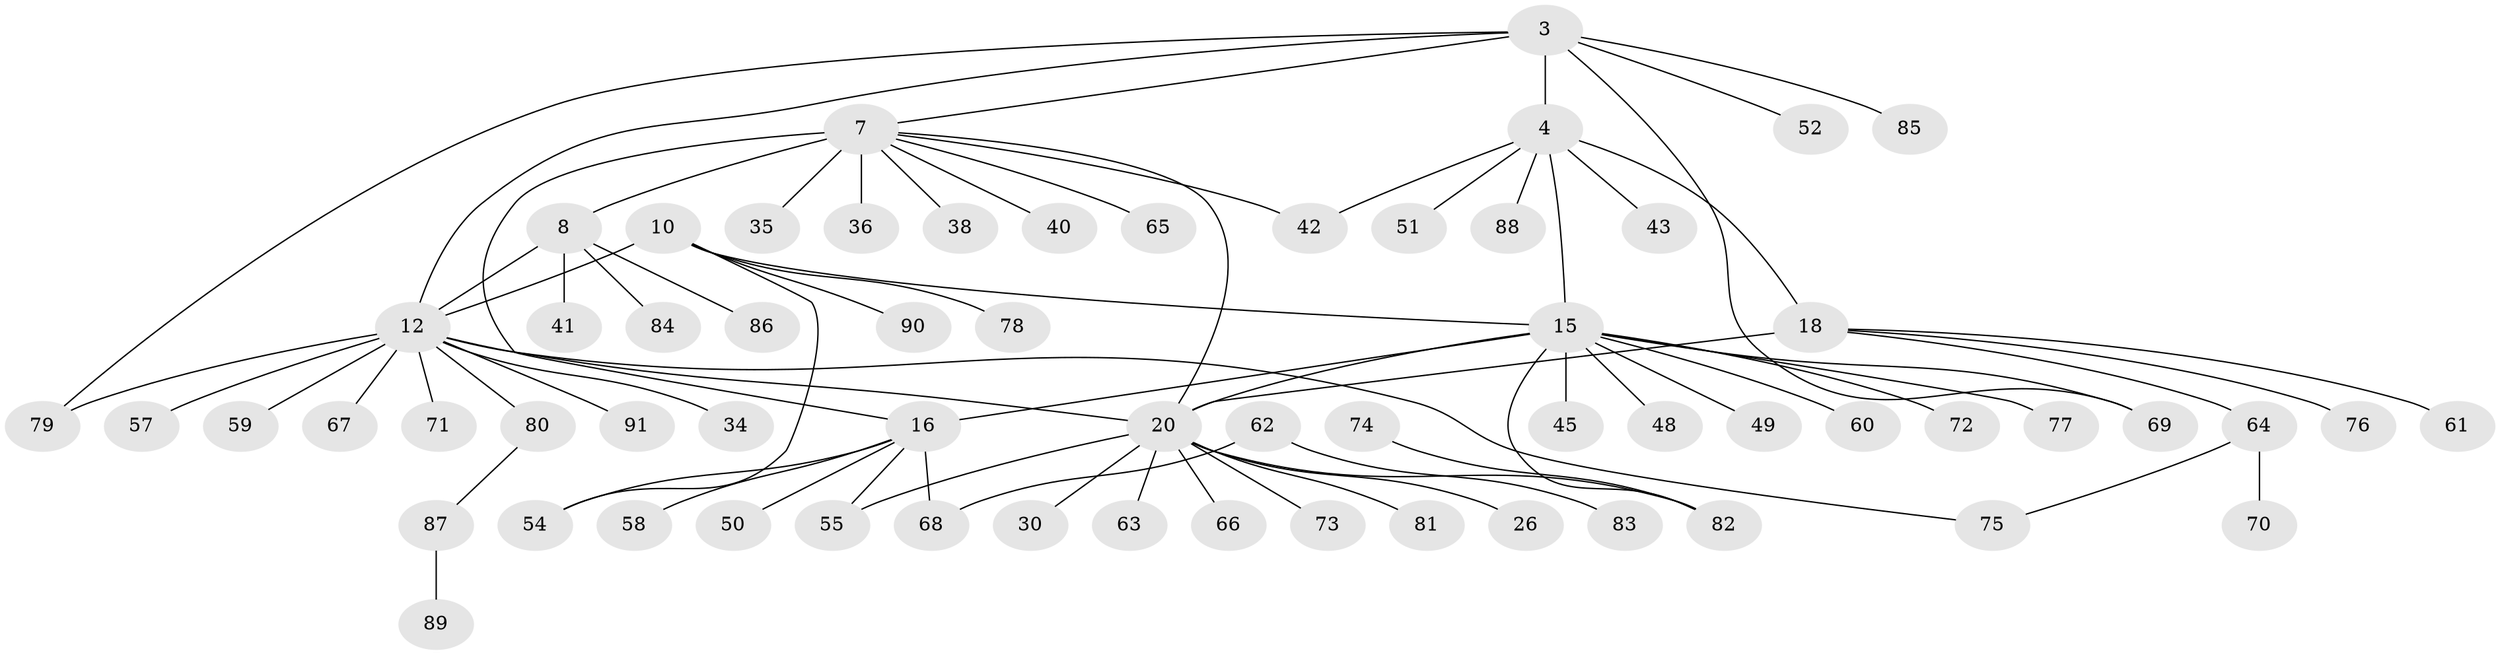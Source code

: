 // original degree distribution, {7: 0.03296703296703297, 6: 0.06593406593406594, 5: 0.04395604395604396, 8: 0.03296703296703297, 4: 0.06593406593406594, 11: 0.01098901098901099, 9: 0.01098901098901099, 10: 0.01098901098901099, 2: 0.16483516483516483, 1: 0.5494505494505495, 3: 0.01098901098901099}
// Generated by graph-tools (version 1.1) at 2025/57/03/04/25 21:57:35]
// undirected, 63 vertices, 75 edges
graph export_dot {
graph [start="1"]
  node [color=gray90,style=filled];
  3 [super="+2"];
  4 [super="+1"];
  7 [super="+5"];
  8 [super="+6"];
  10 [super="+9"];
  12 [super="+11"];
  15 [super="+14"];
  16 [super="+13"];
  18 [super="+17"];
  20 [super="+19"];
  26;
  30;
  34;
  35;
  36;
  38 [super="+25"];
  40;
  41;
  42 [super="+33"];
  43;
  45;
  48;
  49;
  50;
  51;
  52;
  54;
  55;
  57;
  58;
  59 [super="+47"];
  60;
  61;
  62;
  63;
  64 [super="+27+31+44+56"];
  65;
  66;
  67 [super="+32"];
  68 [super="+46"];
  69;
  70;
  71 [super="+39"];
  72;
  73 [super="+28+53"];
  74;
  75;
  76;
  77;
  78;
  79;
  80;
  81;
  82 [super="+23"];
  83;
  84;
  85;
  86;
  87;
  88;
  89;
  90;
  91;
  3 -- 4 [weight=4];
  3 -- 12;
  3 -- 52;
  3 -- 85;
  3 -- 69;
  3 -- 7;
  3 -- 79;
  4 -- 51;
  4 -- 18;
  4 -- 88;
  4 -- 43;
  4 -- 15;
  4 -- 42;
  7 -- 8 [weight=4];
  7 -- 20;
  7 -- 65;
  7 -- 16;
  7 -- 35;
  7 -- 36;
  7 -- 40;
  7 -- 42;
  7 -- 38;
  8 -- 84;
  8 -- 86;
  8 -- 41;
  8 -- 12;
  10 -- 12 [weight=4];
  10 -- 78;
  10 -- 90;
  10 -- 54;
  10 -- 15;
  12 -- 34;
  12 -- 91;
  12 -- 75;
  12 -- 79;
  12 -- 80;
  12 -- 57;
  12 -- 20;
  12 -- 67;
  12 -- 71;
  12 -- 59;
  15 -- 16 [weight=4];
  15 -- 48;
  15 -- 49;
  15 -- 72;
  15 -- 77;
  15 -- 69;
  15 -- 45;
  15 -- 82;
  15 -- 60;
  15 -- 20;
  16 -- 58;
  16 -- 50;
  16 -- 54;
  16 -- 55;
  16 -- 68;
  18 -- 20 [weight=4];
  18 -- 61;
  18 -- 76;
  18 -- 64;
  20 -- 26;
  20 -- 55;
  20 -- 63;
  20 -- 66;
  20 -- 82 [weight=2];
  20 -- 81;
  20 -- 30;
  20 -- 73;
  62 -- 83;
  62 -- 68;
  64 -- 70;
  64 -- 75;
  74 -- 82;
  80 -- 87;
  87 -- 89;
}
